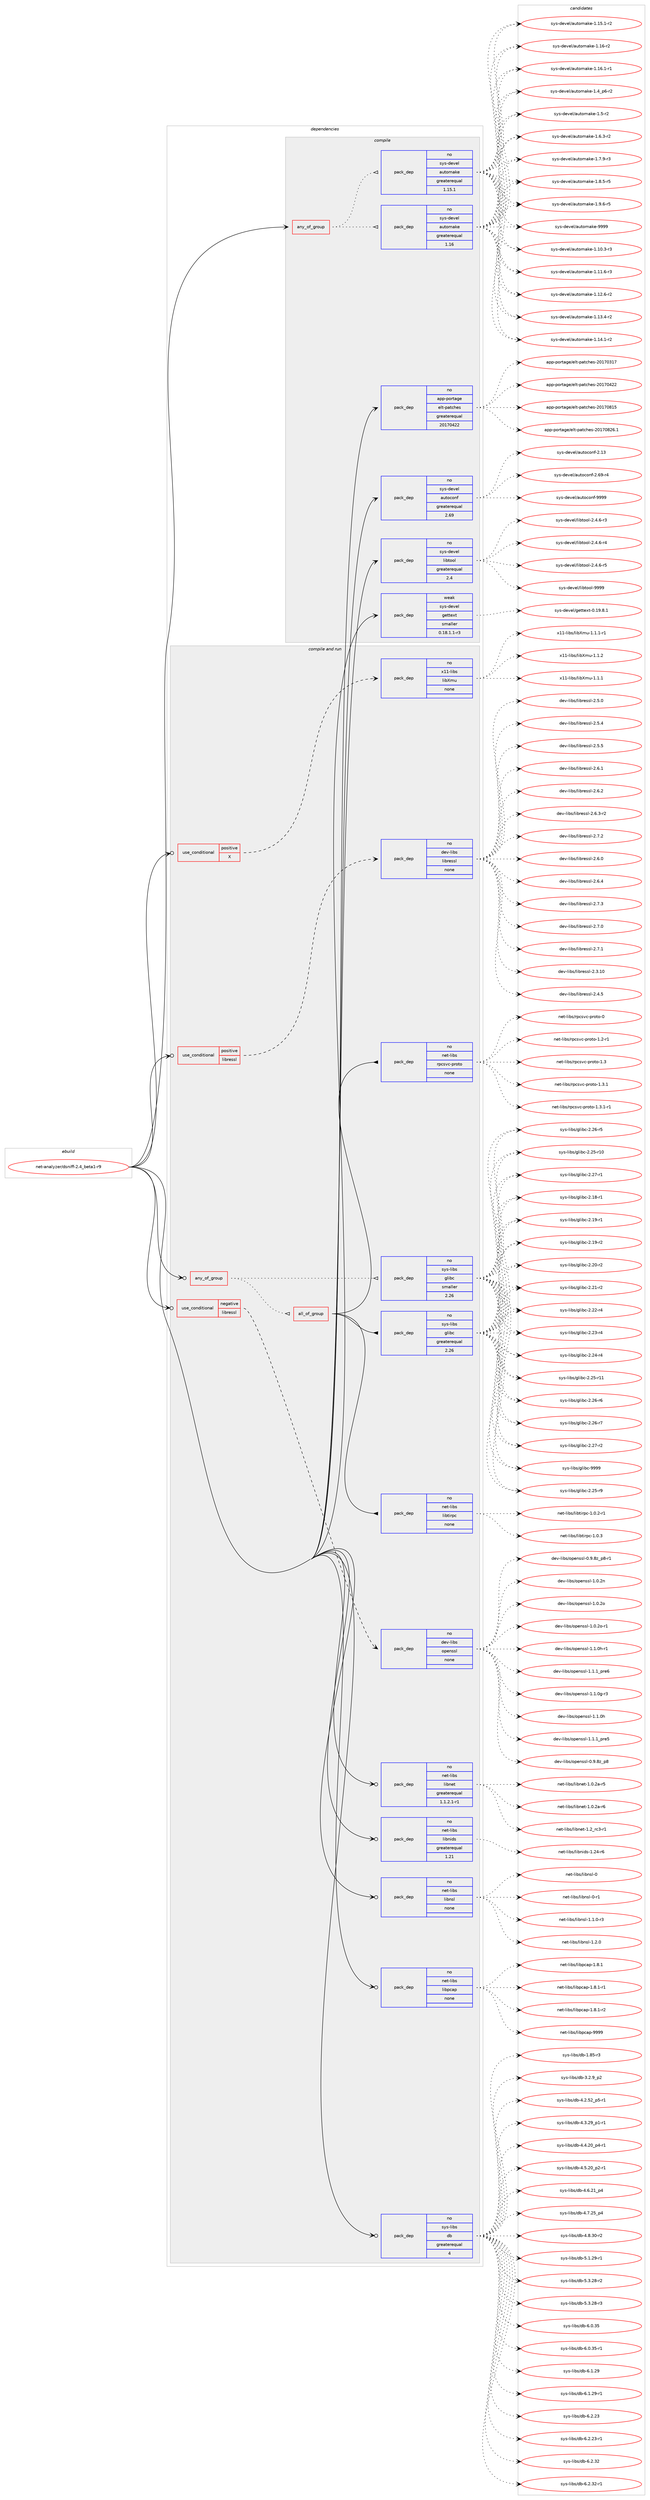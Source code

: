 digraph prolog {

# *************
# Graph options
# *************

newrank=true;
concentrate=true;
compound=true;
graph [rankdir=LR,fontname=Helvetica,fontsize=10,ranksep=1.5];#, ranksep=2.5, nodesep=0.2];
edge  [arrowhead=vee];
node  [fontname=Helvetica,fontsize=10];

# **********
# The ebuild
# **********

subgraph cluster_leftcol {
color=gray;
rank=same;
label=<<i>ebuild</i>>;
id [label="net-analyzer/dsniff-2.4_beta1-r9", color=red, width=4, href="../net-analyzer/dsniff-2.4_beta1-r9.svg"];
}

# ****************
# The dependencies
# ****************

subgraph cluster_midcol {
color=gray;
label=<<i>dependencies</i>>;
subgraph cluster_compile {
fillcolor="#eeeeee";
style=filled;
label=<<i>compile</i>>;
subgraph any5 {
dependency65 [label=<<TABLE BORDER="0" CELLBORDER="1" CELLSPACING="0" CELLPADDING="4"><TR><TD CELLPADDING="10">any_of_group</TD></TR></TABLE>>, shape=none, color=red];subgraph pack54 {
dependency66 [label=<<TABLE BORDER="0" CELLBORDER="1" CELLSPACING="0" CELLPADDING="4" WIDTH="220"><TR><TD ROWSPAN="6" CELLPADDING="30">pack_dep</TD></TR><TR><TD WIDTH="110">no</TD></TR><TR><TD>sys-devel</TD></TR><TR><TD>automake</TD></TR><TR><TD>greaterequal</TD></TR><TR><TD>1.16</TD></TR></TABLE>>, shape=none, color=blue];
}
dependency65:e -> dependency66:w [weight=20,style="dotted",arrowhead="oinv"];
subgraph pack55 {
dependency67 [label=<<TABLE BORDER="0" CELLBORDER="1" CELLSPACING="0" CELLPADDING="4" WIDTH="220"><TR><TD ROWSPAN="6" CELLPADDING="30">pack_dep</TD></TR><TR><TD WIDTH="110">no</TD></TR><TR><TD>sys-devel</TD></TR><TR><TD>automake</TD></TR><TR><TD>greaterequal</TD></TR><TR><TD>1.15.1</TD></TR></TABLE>>, shape=none, color=blue];
}
dependency65:e -> dependency67:w [weight=20,style="dotted",arrowhead="oinv"];
}
id:e -> dependency65:w [weight=20,style="solid",arrowhead="vee"];
subgraph pack56 {
dependency68 [label=<<TABLE BORDER="0" CELLBORDER="1" CELLSPACING="0" CELLPADDING="4" WIDTH="220"><TR><TD ROWSPAN="6" CELLPADDING="30">pack_dep</TD></TR><TR><TD WIDTH="110">no</TD></TR><TR><TD>app-portage</TD></TR><TR><TD>elt-patches</TD></TR><TR><TD>greaterequal</TD></TR><TR><TD>20170422</TD></TR></TABLE>>, shape=none, color=blue];
}
id:e -> dependency68:w [weight=20,style="solid",arrowhead="vee"];
subgraph pack57 {
dependency69 [label=<<TABLE BORDER="0" CELLBORDER="1" CELLSPACING="0" CELLPADDING="4" WIDTH="220"><TR><TD ROWSPAN="6" CELLPADDING="30">pack_dep</TD></TR><TR><TD WIDTH="110">no</TD></TR><TR><TD>sys-devel</TD></TR><TR><TD>autoconf</TD></TR><TR><TD>greaterequal</TD></TR><TR><TD>2.69</TD></TR></TABLE>>, shape=none, color=blue];
}
id:e -> dependency69:w [weight=20,style="solid",arrowhead="vee"];
subgraph pack58 {
dependency70 [label=<<TABLE BORDER="0" CELLBORDER="1" CELLSPACING="0" CELLPADDING="4" WIDTH="220"><TR><TD ROWSPAN="6" CELLPADDING="30">pack_dep</TD></TR><TR><TD WIDTH="110">no</TD></TR><TR><TD>sys-devel</TD></TR><TR><TD>libtool</TD></TR><TR><TD>greaterequal</TD></TR><TR><TD>2.4</TD></TR></TABLE>>, shape=none, color=blue];
}
id:e -> dependency70:w [weight=20,style="solid",arrowhead="vee"];
subgraph pack59 {
dependency71 [label=<<TABLE BORDER="0" CELLBORDER="1" CELLSPACING="0" CELLPADDING="4" WIDTH="220"><TR><TD ROWSPAN="6" CELLPADDING="30">pack_dep</TD></TR><TR><TD WIDTH="110">weak</TD></TR><TR><TD>sys-devel</TD></TR><TR><TD>gettext</TD></TR><TR><TD>smaller</TD></TR><TR><TD>0.18.1.1-r3</TD></TR></TABLE>>, shape=none, color=blue];
}
id:e -> dependency71:w [weight=20,style="solid",arrowhead="vee"];
}
subgraph cluster_compileandrun {
fillcolor="#eeeeee";
style=filled;
label=<<i>compile and run</i>>;
subgraph any6 {
dependency72 [label=<<TABLE BORDER="0" CELLBORDER="1" CELLSPACING="0" CELLPADDING="4"><TR><TD CELLPADDING="10">any_of_group</TD></TR></TABLE>>, shape=none, color=red];subgraph pack60 {
dependency73 [label=<<TABLE BORDER="0" CELLBORDER="1" CELLSPACING="0" CELLPADDING="4" WIDTH="220"><TR><TD ROWSPAN="6" CELLPADDING="30">pack_dep</TD></TR><TR><TD WIDTH="110">no</TD></TR><TR><TD>sys-libs</TD></TR><TR><TD>glibc</TD></TR><TR><TD>smaller</TD></TR><TR><TD>2.26</TD></TR></TABLE>>, shape=none, color=blue];
}
dependency72:e -> dependency73:w [weight=20,style="dotted",arrowhead="oinv"];
subgraph all1 {
dependency74 [label=<<TABLE BORDER="0" CELLBORDER="1" CELLSPACING="0" CELLPADDING="4"><TR><TD CELLPADDING="10">all_of_group</TD></TR></TABLE>>, shape=none, color=red];subgraph pack61 {
dependency75 [label=<<TABLE BORDER="0" CELLBORDER="1" CELLSPACING="0" CELLPADDING="4" WIDTH="220"><TR><TD ROWSPAN="6" CELLPADDING="30">pack_dep</TD></TR><TR><TD WIDTH="110">no</TD></TR><TR><TD>sys-libs</TD></TR><TR><TD>glibc</TD></TR><TR><TD>greaterequal</TD></TR><TR><TD>2.26</TD></TR></TABLE>>, shape=none, color=blue];
}
dependency74:e -> dependency75:w [weight=20,style="solid",arrowhead="inv"];
subgraph pack62 {
dependency76 [label=<<TABLE BORDER="0" CELLBORDER="1" CELLSPACING="0" CELLPADDING="4" WIDTH="220"><TR><TD ROWSPAN="6" CELLPADDING="30">pack_dep</TD></TR><TR><TD WIDTH="110">no</TD></TR><TR><TD>net-libs</TD></TR><TR><TD>rpcsvc-proto</TD></TR><TR><TD>none</TD></TR><TR><TD></TD></TR></TABLE>>, shape=none, color=blue];
}
dependency74:e -> dependency76:w [weight=20,style="solid",arrowhead="inv"];
subgraph pack63 {
dependency77 [label=<<TABLE BORDER="0" CELLBORDER="1" CELLSPACING="0" CELLPADDING="4" WIDTH="220"><TR><TD ROWSPAN="6" CELLPADDING="30">pack_dep</TD></TR><TR><TD WIDTH="110">no</TD></TR><TR><TD>net-libs</TD></TR><TR><TD>libtirpc</TD></TR><TR><TD>none</TD></TR><TR><TD></TD></TR></TABLE>>, shape=none, color=blue];
}
dependency74:e -> dependency77:w [weight=20,style="solid",arrowhead="inv"];
}
dependency72:e -> dependency74:w [weight=20,style="dotted",arrowhead="oinv"];
}
id:e -> dependency72:w [weight=20,style="solid",arrowhead="odotvee"];
subgraph cond8 {
dependency78 [label=<<TABLE BORDER="0" CELLBORDER="1" CELLSPACING="0" CELLPADDING="4"><TR><TD ROWSPAN="3" CELLPADDING="10">use_conditional</TD></TR><TR><TD>negative</TD></TR><TR><TD>libressl</TD></TR></TABLE>>, shape=none, color=red];
subgraph pack64 {
dependency79 [label=<<TABLE BORDER="0" CELLBORDER="1" CELLSPACING="0" CELLPADDING="4" WIDTH="220"><TR><TD ROWSPAN="6" CELLPADDING="30">pack_dep</TD></TR><TR><TD WIDTH="110">no</TD></TR><TR><TD>dev-libs</TD></TR><TR><TD>openssl</TD></TR><TR><TD>none</TD></TR><TR><TD></TD></TR></TABLE>>, shape=none, color=blue];
}
dependency78:e -> dependency79:w [weight=20,style="dashed",arrowhead="vee"];
}
id:e -> dependency78:w [weight=20,style="solid",arrowhead="odotvee"];
subgraph cond9 {
dependency80 [label=<<TABLE BORDER="0" CELLBORDER="1" CELLSPACING="0" CELLPADDING="4"><TR><TD ROWSPAN="3" CELLPADDING="10">use_conditional</TD></TR><TR><TD>positive</TD></TR><TR><TD>X</TD></TR></TABLE>>, shape=none, color=red];
subgraph pack65 {
dependency81 [label=<<TABLE BORDER="0" CELLBORDER="1" CELLSPACING="0" CELLPADDING="4" WIDTH="220"><TR><TD ROWSPAN="6" CELLPADDING="30">pack_dep</TD></TR><TR><TD WIDTH="110">no</TD></TR><TR><TD>x11-libs</TD></TR><TR><TD>libXmu</TD></TR><TR><TD>none</TD></TR><TR><TD></TD></TR></TABLE>>, shape=none, color=blue];
}
dependency80:e -> dependency81:w [weight=20,style="dashed",arrowhead="vee"];
}
id:e -> dependency80:w [weight=20,style="solid",arrowhead="odotvee"];
subgraph cond10 {
dependency82 [label=<<TABLE BORDER="0" CELLBORDER="1" CELLSPACING="0" CELLPADDING="4"><TR><TD ROWSPAN="3" CELLPADDING="10">use_conditional</TD></TR><TR><TD>positive</TD></TR><TR><TD>libressl</TD></TR></TABLE>>, shape=none, color=red];
subgraph pack66 {
dependency83 [label=<<TABLE BORDER="0" CELLBORDER="1" CELLSPACING="0" CELLPADDING="4" WIDTH="220"><TR><TD ROWSPAN="6" CELLPADDING="30">pack_dep</TD></TR><TR><TD WIDTH="110">no</TD></TR><TR><TD>dev-libs</TD></TR><TR><TD>libressl</TD></TR><TR><TD>none</TD></TR><TR><TD></TD></TR></TABLE>>, shape=none, color=blue];
}
dependency82:e -> dependency83:w [weight=20,style="dashed",arrowhead="vee"];
}
id:e -> dependency82:w [weight=20,style="solid",arrowhead="odotvee"];
subgraph pack67 {
dependency84 [label=<<TABLE BORDER="0" CELLBORDER="1" CELLSPACING="0" CELLPADDING="4" WIDTH="220"><TR><TD ROWSPAN="6" CELLPADDING="30">pack_dep</TD></TR><TR><TD WIDTH="110">no</TD></TR><TR><TD>net-libs</TD></TR><TR><TD>libnet</TD></TR><TR><TD>greaterequal</TD></TR><TR><TD>1.1.2.1-r1</TD></TR></TABLE>>, shape=none, color=blue];
}
id:e -> dependency84:w [weight=20,style="solid",arrowhead="odotvee"];
subgraph pack68 {
dependency85 [label=<<TABLE BORDER="0" CELLBORDER="1" CELLSPACING="0" CELLPADDING="4" WIDTH="220"><TR><TD ROWSPAN="6" CELLPADDING="30">pack_dep</TD></TR><TR><TD WIDTH="110">no</TD></TR><TR><TD>net-libs</TD></TR><TR><TD>libnids</TD></TR><TR><TD>greaterequal</TD></TR><TR><TD>1.21</TD></TR></TABLE>>, shape=none, color=blue];
}
id:e -> dependency85:w [weight=20,style="solid",arrowhead="odotvee"];
subgraph pack69 {
dependency86 [label=<<TABLE BORDER="0" CELLBORDER="1" CELLSPACING="0" CELLPADDING="4" WIDTH="220"><TR><TD ROWSPAN="6" CELLPADDING="30">pack_dep</TD></TR><TR><TD WIDTH="110">no</TD></TR><TR><TD>net-libs</TD></TR><TR><TD>libnsl</TD></TR><TR><TD>none</TD></TR><TR><TD></TD></TR></TABLE>>, shape=none, color=blue];
}
id:e -> dependency86:w [weight=20,style="solid",arrowhead="odotvee"];
subgraph pack70 {
dependency87 [label=<<TABLE BORDER="0" CELLBORDER="1" CELLSPACING="0" CELLPADDING="4" WIDTH="220"><TR><TD ROWSPAN="6" CELLPADDING="30">pack_dep</TD></TR><TR><TD WIDTH="110">no</TD></TR><TR><TD>net-libs</TD></TR><TR><TD>libpcap</TD></TR><TR><TD>none</TD></TR><TR><TD></TD></TR></TABLE>>, shape=none, color=blue];
}
id:e -> dependency87:w [weight=20,style="solid",arrowhead="odotvee"];
subgraph pack71 {
dependency88 [label=<<TABLE BORDER="0" CELLBORDER="1" CELLSPACING="0" CELLPADDING="4" WIDTH="220"><TR><TD ROWSPAN="6" CELLPADDING="30">pack_dep</TD></TR><TR><TD WIDTH="110">no</TD></TR><TR><TD>sys-libs</TD></TR><TR><TD>db</TD></TR><TR><TD>greaterequal</TD></TR><TR><TD>4</TD></TR></TABLE>>, shape=none, color=blue];
}
id:e -> dependency88:w [weight=20,style="solid",arrowhead="odotvee"];
}
subgraph cluster_run {
fillcolor="#eeeeee";
style=filled;
label=<<i>run</i>>;
}
}

# **************
# The candidates
# **************

subgraph cluster_choices {
rank=same;
color=gray;
label=<<i>candidates</i>>;

subgraph choice54 {
color=black;
nodesep=1;
choice11512111545100101118101108479711711611110997107101454946494846514511451 [label="sys-devel/automake-1.10.3-r3", color=red, width=4,href="../sys-devel/automake-1.10.3-r3.svg"];
choice11512111545100101118101108479711711611110997107101454946494946544511451 [label="sys-devel/automake-1.11.6-r3", color=red, width=4,href="../sys-devel/automake-1.11.6-r3.svg"];
choice11512111545100101118101108479711711611110997107101454946495046544511450 [label="sys-devel/automake-1.12.6-r2", color=red, width=4,href="../sys-devel/automake-1.12.6-r2.svg"];
choice11512111545100101118101108479711711611110997107101454946495146524511450 [label="sys-devel/automake-1.13.4-r2", color=red, width=4,href="../sys-devel/automake-1.13.4-r2.svg"];
choice11512111545100101118101108479711711611110997107101454946495246494511450 [label="sys-devel/automake-1.14.1-r2", color=red, width=4,href="../sys-devel/automake-1.14.1-r2.svg"];
choice11512111545100101118101108479711711611110997107101454946495346494511450 [label="sys-devel/automake-1.15.1-r2", color=red, width=4,href="../sys-devel/automake-1.15.1-r2.svg"];
choice1151211154510010111810110847971171161111099710710145494649544511450 [label="sys-devel/automake-1.16-r2", color=red, width=4,href="../sys-devel/automake-1.16-r2.svg"];
choice11512111545100101118101108479711711611110997107101454946495446494511449 [label="sys-devel/automake-1.16.1-r1", color=red, width=4,href="../sys-devel/automake-1.16.1-r1.svg"];
choice115121115451001011181011084797117116111109971071014549465295112544511450 [label="sys-devel/automake-1.4_p6-r2", color=red, width=4,href="../sys-devel/automake-1.4_p6-r2.svg"];
choice11512111545100101118101108479711711611110997107101454946534511450 [label="sys-devel/automake-1.5-r2", color=red, width=4,href="../sys-devel/automake-1.5-r2.svg"];
choice115121115451001011181011084797117116111109971071014549465446514511450 [label="sys-devel/automake-1.6.3-r2", color=red, width=4,href="../sys-devel/automake-1.6.3-r2.svg"];
choice115121115451001011181011084797117116111109971071014549465546574511451 [label="sys-devel/automake-1.7.9-r3", color=red, width=4,href="../sys-devel/automake-1.7.9-r3.svg"];
choice115121115451001011181011084797117116111109971071014549465646534511453 [label="sys-devel/automake-1.8.5-r5", color=red, width=4,href="../sys-devel/automake-1.8.5-r5.svg"];
choice115121115451001011181011084797117116111109971071014549465746544511453 [label="sys-devel/automake-1.9.6-r5", color=red, width=4,href="../sys-devel/automake-1.9.6-r5.svg"];
choice115121115451001011181011084797117116111109971071014557575757 [label="sys-devel/automake-9999", color=red, width=4,href="../sys-devel/automake-9999.svg"];
dependency66:e -> choice11512111545100101118101108479711711611110997107101454946494846514511451:w [style=dotted,weight="100"];
dependency66:e -> choice11512111545100101118101108479711711611110997107101454946494946544511451:w [style=dotted,weight="100"];
dependency66:e -> choice11512111545100101118101108479711711611110997107101454946495046544511450:w [style=dotted,weight="100"];
dependency66:e -> choice11512111545100101118101108479711711611110997107101454946495146524511450:w [style=dotted,weight="100"];
dependency66:e -> choice11512111545100101118101108479711711611110997107101454946495246494511450:w [style=dotted,weight="100"];
dependency66:e -> choice11512111545100101118101108479711711611110997107101454946495346494511450:w [style=dotted,weight="100"];
dependency66:e -> choice1151211154510010111810110847971171161111099710710145494649544511450:w [style=dotted,weight="100"];
dependency66:e -> choice11512111545100101118101108479711711611110997107101454946495446494511449:w [style=dotted,weight="100"];
dependency66:e -> choice115121115451001011181011084797117116111109971071014549465295112544511450:w [style=dotted,weight="100"];
dependency66:e -> choice11512111545100101118101108479711711611110997107101454946534511450:w [style=dotted,weight="100"];
dependency66:e -> choice115121115451001011181011084797117116111109971071014549465446514511450:w [style=dotted,weight="100"];
dependency66:e -> choice115121115451001011181011084797117116111109971071014549465546574511451:w [style=dotted,weight="100"];
dependency66:e -> choice115121115451001011181011084797117116111109971071014549465646534511453:w [style=dotted,weight="100"];
dependency66:e -> choice115121115451001011181011084797117116111109971071014549465746544511453:w [style=dotted,weight="100"];
dependency66:e -> choice115121115451001011181011084797117116111109971071014557575757:w [style=dotted,weight="100"];
}
subgraph choice55 {
color=black;
nodesep=1;
choice11512111545100101118101108479711711611110997107101454946494846514511451 [label="sys-devel/automake-1.10.3-r3", color=red, width=4,href="../sys-devel/automake-1.10.3-r3.svg"];
choice11512111545100101118101108479711711611110997107101454946494946544511451 [label="sys-devel/automake-1.11.6-r3", color=red, width=4,href="../sys-devel/automake-1.11.6-r3.svg"];
choice11512111545100101118101108479711711611110997107101454946495046544511450 [label="sys-devel/automake-1.12.6-r2", color=red, width=4,href="../sys-devel/automake-1.12.6-r2.svg"];
choice11512111545100101118101108479711711611110997107101454946495146524511450 [label="sys-devel/automake-1.13.4-r2", color=red, width=4,href="../sys-devel/automake-1.13.4-r2.svg"];
choice11512111545100101118101108479711711611110997107101454946495246494511450 [label="sys-devel/automake-1.14.1-r2", color=red, width=4,href="../sys-devel/automake-1.14.1-r2.svg"];
choice11512111545100101118101108479711711611110997107101454946495346494511450 [label="sys-devel/automake-1.15.1-r2", color=red, width=4,href="../sys-devel/automake-1.15.1-r2.svg"];
choice1151211154510010111810110847971171161111099710710145494649544511450 [label="sys-devel/automake-1.16-r2", color=red, width=4,href="../sys-devel/automake-1.16-r2.svg"];
choice11512111545100101118101108479711711611110997107101454946495446494511449 [label="sys-devel/automake-1.16.1-r1", color=red, width=4,href="../sys-devel/automake-1.16.1-r1.svg"];
choice115121115451001011181011084797117116111109971071014549465295112544511450 [label="sys-devel/automake-1.4_p6-r2", color=red, width=4,href="../sys-devel/automake-1.4_p6-r2.svg"];
choice11512111545100101118101108479711711611110997107101454946534511450 [label="sys-devel/automake-1.5-r2", color=red, width=4,href="../sys-devel/automake-1.5-r2.svg"];
choice115121115451001011181011084797117116111109971071014549465446514511450 [label="sys-devel/automake-1.6.3-r2", color=red, width=4,href="../sys-devel/automake-1.6.3-r2.svg"];
choice115121115451001011181011084797117116111109971071014549465546574511451 [label="sys-devel/automake-1.7.9-r3", color=red, width=4,href="../sys-devel/automake-1.7.9-r3.svg"];
choice115121115451001011181011084797117116111109971071014549465646534511453 [label="sys-devel/automake-1.8.5-r5", color=red, width=4,href="../sys-devel/automake-1.8.5-r5.svg"];
choice115121115451001011181011084797117116111109971071014549465746544511453 [label="sys-devel/automake-1.9.6-r5", color=red, width=4,href="../sys-devel/automake-1.9.6-r5.svg"];
choice115121115451001011181011084797117116111109971071014557575757 [label="sys-devel/automake-9999", color=red, width=4,href="../sys-devel/automake-9999.svg"];
dependency67:e -> choice11512111545100101118101108479711711611110997107101454946494846514511451:w [style=dotted,weight="100"];
dependency67:e -> choice11512111545100101118101108479711711611110997107101454946494946544511451:w [style=dotted,weight="100"];
dependency67:e -> choice11512111545100101118101108479711711611110997107101454946495046544511450:w [style=dotted,weight="100"];
dependency67:e -> choice11512111545100101118101108479711711611110997107101454946495146524511450:w [style=dotted,weight="100"];
dependency67:e -> choice11512111545100101118101108479711711611110997107101454946495246494511450:w [style=dotted,weight="100"];
dependency67:e -> choice11512111545100101118101108479711711611110997107101454946495346494511450:w [style=dotted,weight="100"];
dependency67:e -> choice1151211154510010111810110847971171161111099710710145494649544511450:w [style=dotted,weight="100"];
dependency67:e -> choice11512111545100101118101108479711711611110997107101454946495446494511449:w [style=dotted,weight="100"];
dependency67:e -> choice115121115451001011181011084797117116111109971071014549465295112544511450:w [style=dotted,weight="100"];
dependency67:e -> choice11512111545100101118101108479711711611110997107101454946534511450:w [style=dotted,weight="100"];
dependency67:e -> choice115121115451001011181011084797117116111109971071014549465446514511450:w [style=dotted,weight="100"];
dependency67:e -> choice115121115451001011181011084797117116111109971071014549465546574511451:w [style=dotted,weight="100"];
dependency67:e -> choice115121115451001011181011084797117116111109971071014549465646534511453:w [style=dotted,weight="100"];
dependency67:e -> choice115121115451001011181011084797117116111109971071014549465746544511453:w [style=dotted,weight="100"];
dependency67:e -> choice115121115451001011181011084797117116111109971071014557575757:w [style=dotted,weight="100"];
}
subgraph choice56 {
color=black;
nodesep=1;
choice97112112451121111141169710310147101108116451129711699104101115455048495548514955 [label="app-portage/elt-patches-20170317", color=red, width=4,href="../app-portage/elt-patches-20170317.svg"];
choice97112112451121111141169710310147101108116451129711699104101115455048495548525050 [label="app-portage/elt-patches-20170422", color=red, width=4,href="../app-portage/elt-patches-20170422.svg"];
choice97112112451121111141169710310147101108116451129711699104101115455048495548564953 [label="app-portage/elt-patches-20170815", color=red, width=4,href="../app-portage/elt-patches-20170815.svg"];
choice971121124511211111411697103101471011081164511297116991041011154550484955485650544649 [label="app-portage/elt-patches-20170826.1", color=red, width=4,href="../app-portage/elt-patches-20170826.1.svg"];
dependency68:e -> choice97112112451121111141169710310147101108116451129711699104101115455048495548514955:w [style=dotted,weight="100"];
dependency68:e -> choice97112112451121111141169710310147101108116451129711699104101115455048495548525050:w [style=dotted,weight="100"];
dependency68:e -> choice97112112451121111141169710310147101108116451129711699104101115455048495548564953:w [style=dotted,weight="100"];
dependency68:e -> choice971121124511211111411697103101471011081164511297116991041011154550484955485650544649:w [style=dotted,weight="100"];
}
subgraph choice57 {
color=black;
nodesep=1;
choice115121115451001011181011084797117116111991111101024550464951 [label="sys-devel/autoconf-2.13", color=red, width=4,href="../sys-devel/autoconf-2.13.svg"];
choice1151211154510010111810110847971171161119911111010245504654574511452 [label="sys-devel/autoconf-2.69-r4", color=red, width=4,href="../sys-devel/autoconf-2.69-r4.svg"];
choice115121115451001011181011084797117116111991111101024557575757 [label="sys-devel/autoconf-9999", color=red, width=4,href="../sys-devel/autoconf-9999.svg"];
dependency69:e -> choice115121115451001011181011084797117116111991111101024550464951:w [style=dotted,weight="100"];
dependency69:e -> choice1151211154510010111810110847971171161119911111010245504654574511452:w [style=dotted,weight="100"];
dependency69:e -> choice115121115451001011181011084797117116111991111101024557575757:w [style=dotted,weight="100"];
}
subgraph choice58 {
color=black;
nodesep=1;
choice1151211154510010111810110847108105981161111111084550465246544511451 [label="sys-devel/libtool-2.4.6-r3", color=red, width=4,href="../sys-devel/libtool-2.4.6-r3.svg"];
choice1151211154510010111810110847108105981161111111084550465246544511452 [label="sys-devel/libtool-2.4.6-r4", color=red, width=4,href="../sys-devel/libtool-2.4.6-r4.svg"];
choice1151211154510010111810110847108105981161111111084550465246544511453 [label="sys-devel/libtool-2.4.6-r5", color=red, width=4,href="../sys-devel/libtool-2.4.6-r5.svg"];
choice1151211154510010111810110847108105981161111111084557575757 [label="sys-devel/libtool-9999", color=red, width=4,href="../sys-devel/libtool-9999.svg"];
dependency70:e -> choice1151211154510010111810110847108105981161111111084550465246544511451:w [style=dotted,weight="100"];
dependency70:e -> choice1151211154510010111810110847108105981161111111084550465246544511452:w [style=dotted,weight="100"];
dependency70:e -> choice1151211154510010111810110847108105981161111111084550465246544511453:w [style=dotted,weight="100"];
dependency70:e -> choice1151211154510010111810110847108105981161111111084557575757:w [style=dotted,weight="100"];
}
subgraph choice59 {
color=black;
nodesep=1;
choice1151211154510010111810110847103101116116101120116454846495746564649 [label="sys-devel/gettext-0.19.8.1", color=red, width=4,href="../sys-devel/gettext-0.19.8.1.svg"];
dependency71:e -> choice1151211154510010111810110847103101116116101120116454846495746564649:w [style=dotted,weight="100"];
}
subgraph choice60 {
color=black;
nodesep=1;
choice115121115451081059811547103108105989945504650534511457 [label="sys-libs/glibc-2.25-r9", color=red, width=4,href="../sys-libs/glibc-2.25-r9.svg"];
choice115121115451081059811547103108105989945504650544511453 [label="sys-libs/glibc-2.26-r5", color=red, width=4,href="../sys-libs/glibc-2.26-r5.svg"];
choice11512111545108105981154710310810598994550465053451144948 [label="sys-libs/glibc-2.25-r10", color=red, width=4,href="../sys-libs/glibc-2.25-r10.svg"];
choice115121115451081059811547103108105989945504650554511449 [label="sys-libs/glibc-2.27-r1", color=red, width=4,href="../sys-libs/glibc-2.27-r1.svg"];
choice115121115451081059811547103108105989945504649564511449 [label="sys-libs/glibc-2.18-r1", color=red, width=4,href="../sys-libs/glibc-2.18-r1.svg"];
choice115121115451081059811547103108105989945504649574511449 [label="sys-libs/glibc-2.19-r1", color=red, width=4,href="../sys-libs/glibc-2.19-r1.svg"];
choice115121115451081059811547103108105989945504649574511450 [label="sys-libs/glibc-2.19-r2", color=red, width=4,href="../sys-libs/glibc-2.19-r2.svg"];
choice115121115451081059811547103108105989945504650484511450 [label="sys-libs/glibc-2.20-r2", color=red, width=4,href="../sys-libs/glibc-2.20-r2.svg"];
choice115121115451081059811547103108105989945504650494511450 [label="sys-libs/glibc-2.21-r2", color=red, width=4,href="../sys-libs/glibc-2.21-r2.svg"];
choice115121115451081059811547103108105989945504650504511452 [label="sys-libs/glibc-2.22-r4", color=red, width=4,href="../sys-libs/glibc-2.22-r4.svg"];
choice115121115451081059811547103108105989945504650514511452 [label="sys-libs/glibc-2.23-r4", color=red, width=4,href="../sys-libs/glibc-2.23-r4.svg"];
choice115121115451081059811547103108105989945504650524511452 [label="sys-libs/glibc-2.24-r4", color=red, width=4,href="../sys-libs/glibc-2.24-r4.svg"];
choice11512111545108105981154710310810598994550465053451144949 [label="sys-libs/glibc-2.25-r11", color=red, width=4,href="../sys-libs/glibc-2.25-r11.svg"];
choice115121115451081059811547103108105989945504650544511454 [label="sys-libs/glibc-2.26-r6", color=red, width=4,href="../sys-libs/glibc-2.26-r6.svg"];
choice115121115451081059811547103108105989945504650544511455 [label="sys-libs/glibc-2.26-r7", color=red, width=4,href="../sys-libs/glibc-2.26-r7.svg"];
choice115121115451081059811547103108105989945504650554511450 [label="sys-libs/glibc-2.27-r2", color=red, width=4,href="../sys-libs/glibc-2.27-r2.svg"];
choice11512111545108105981154710310810598994557575757 [label="sys-libs/glibc-9999", color=red, width=4,href="../sys-libs/glibc-9999.svg"];
dependency73:e -> choice115121115451081059811547103108105989945504650534511457:w [style=dotted,weight="100"];
dependency73:e -> choice115121115451081059811547103108105989945504650544511453:w [style=dotted,weight="100"];
dependency73:e -> choice11512111545108105981154710310810598994550465053451144948:w [style=dotted,weight="100"];
dependency73:e -> choice115121115451081059811547103108105989945504650554511449:w [style=dotted,weight="100"];
dependency73:e -> choice115121115451081059811547103108105989945504649564511449:w [style=dotted,weight="100"];
dependency73:e -> choice115121115451081059811547103108105989945504649574511449:w [style=dotted,weight="100"];
dependency73:e -> choice115121115451081059811547103108105989945504649574511450:w [style=dotted,weight="100"];
dependency73:e -> choice115121115451081059811547103108105989945504650484511450:w [style=dotted,weight="100"];
dependency73:e -> choice115121115451081059811547103108105989945504650494511450:w [style=dotted,weight="100"];
dependency73:e -> choice115121115451081059811547103108105989945504650504511452:w [style=dotted,weight="100"];
dependency73:e -> choice115121115451081059811547103108105989945504650514511452:w [style=dotted,weight="100"];
dependency73:e -> choice115121115451081059811547103108105989945504650524511452:w [style=dotted,weight="100"];
dependency73:e -> choice11512111545108105981154710310810598994550465053451144949:w [style=dotted,weight="100"];
dependency73:e -> choice115121115451081059811547103108105989945504650544511454:w [style=dotted,weight="100"];
dependency73:e -> choice115121115451081059811547103108105989945504650544511455:w [style=dotted,weight="100"];
dependency73:e -> choice115121115451081059811547103108105989945504650554511450:w [style=dotted,weight="100"];
dependency73:e -> choice11512111545108105981154710310810598994557575757:w [style=dotted,weight="100"];
}
subgraph choice61 {
color=black;
nodesep=1;
choice115121115451081059811547103108105989945504650534511457 [label="sys-libs/glibc-2.25-r9", color=red, width=4,href="../sys-libs/glibc-2.25-r9.svg"];
choice115121115451081059811547103108105989945504650544511453 [label="sys-libs/glibc-2.26-r5", color=red, width=4,href="../sys-libs/glibc-2.26-r5.svg"];
choice11512111545108105981154710310810598994550465053451144948 [label="sys-libs/glibc-2.25-r10", color=red, width=4,href="../sys-libs/glibc-2.25-r10.svg"];
choice115121115451081059811547103108105989945504650554511449 [label="sys-libs/glibc-2.27-r1", color=red, width=4,href="../sys-libs/glibc-2.27-r1.svg"];
choice115121115451081059811547103108105989945504649564511449 [label="sys-libs/glibc-2.18-r1", color=red, width=4,href="../sys-libs/glibc-2.18-r1.svg"];
choice115121115451081059811547103108105989945504649574511449 [label="sys-libs/glibc-2.19-r1", color=red, width=4,href="../sys-libs/glibc-2.19-r1.svg"];
choice115121115451081059811547103108105989945504649574511450 [label="sys-libs/glibc-2.19-r2", color=red, width=4,href="../sys-libs/glibc-2.19-r2.svg"];
choice115121115451081059811547103108105989945504650484511450 [label="sys-libs/glibc-2.20-r2", color=red, width=4,href="../sys-libs/glibc-2.20-r2.svg"];
choice115121115451081059811547103108105989945504650494511450 [label="sys-libs/glibc-2.21-r2", color=red, width=4,href="../sys-libs/glibc-2.21-r2.svg"];
choice115121115451081059811547103108105989945504650504511452 [label="sys-libs/glibc-2.22-r4", color=red, width=4,href="../sys-libs/glibc-2.22-r4.svg"];
choice115121115451081059811547103108105989945504650514511452 [label="sys-libs/glibc-2.23-r4", color=red, width=4,href="../sys-libs/glibc-2.23-r4.svg"];
choice115121115451081059811547103108105989945504650524511452 [label="sys-libs/glibc-2.24-r4", color=red, width=4,href="../sys-libs/glibc-2.24-r4.svg"];
choice11512111545108105981154710310810598994550465053451144949 [label="sys-libs/glibc-2.25-r11", color=red, width=4,href="../sys-libs/glibc-2.25-r11.svg"];
choice115121115451081059811547103108105989945504650544511454 [label="sys-libs/glibc-2.26-r6", color=red, width=4,href="../sys-libs/glibc-2.26-r6.svg"];
choice115121115451081059811547103108105989945504650544511455 [label="sys-libs/glibc-2.26-r7", color=red, width=4,href="../sys-libs/glibc-2.26-r7.svg"];
choice115121115451081059811547103108105989945504650554511450 [label="sys-libs/glibc-2.27-r2", color=red, width=4,href="../sys-libs/glibc-2.27-r2.svg"];
choice11512111545108105981154710310810598994557575757 [label="sys-libs/glibc-9999", color=red, width=4,href="../sys-libs/glibc-9999.svg"];
dependency75:e -> choice115121115451081059811547103108105989945504650534511457:w [style=dotted,weight="100"];
dependency75:e -> choice115121115451081059811547103108105989945504650544511453:w [style=dotted,weight="100"];
dependency75:e -> choice11512111545108105981154710310810598994550465053451144948:w [style=dotted,weight="100"];
dependency75:e -> choice115121115451081059811547103108105989945504650554511449:w [style=dotted,weight="100"];
dependency75:e -> choice115121115451081059811547103108105989945504649564511449:w [style=dotted,weight="100"];
dependency75:e -> choice115121115451081059811547103108105989945504649574511449:w [style=dotted,weight="100"];
dependency75:e -> choice115121115451081059811547103108105989945504649574511450:w [style=dotted,weight="100"];
dependency75:e -> choice115121115451081059811547103108105989945504650484511450:w [style=dotted,weight="100"];
dependency75:e -> choice115121115451081059811547103108105989945504650494511450:w [style=dotted,weight="100"];
dependency75:e -> choice115121115451081059811547103108105989945504650504511452:w [style=dotted,weight="100"];
dependency75:e -> choice115121115451081059811547103108105989945504650514511452:w [style=dotted,weight="100"];
dependency75:e -> choice115121115451081059811547103108105989945504650524511452:w [style=dotted,weight="100"];
dependency75:e -> choice11512111545108105981154710310810598994550465053451144949:w [style=dotted,weight="100"];
dependency75:e -> choice115121115451081059811547103108105989945504650544511454:w [style=dotted,weight="100"];
dependency75:e -> choice115121115451081059811547103108105989945504650544511455:w [style=dotted,weight="100"];
dependency75:e -> choice115121115451081059811547103108105989945504650554511450:w [style=dotted,weight="100"];
dependency75:e -> choice11512111545108105981154710310810598994557575757:w [style=dotted,weight="100"];
}
subgraph choice62 {
color=black;
nodesep=1;
choice1101011164510810598115471141129911511899451121141111161114548 [label="net-libs/rpcsvc-proto-0", color=red, width=4,href="../net-libs/rpcsvc-proto-0.svg"];
choice110101116451081059811547114112991151189945112114111116111454946504511449 [label="net-libs/rpcsvc-proto-1.2-r1", color=red, width=4,href="../net-libs/rpcsvc-proto-1.2-r1.svg"];
choice11010111645108105981154711411299115118994511211411111611145494651 [label="net-libs/rpcsvc-proto-1.3", color=red, width=4,href="../net-libs/rpcsvc-proto-1.3.svg"];
choice110101116451081059811547114112991151189945112114111116111454946514649 [label="net-libs/rpcsvc-proto-1.3.1", color=red, width=4,href="../net-libs/rpcsvc-proto-1.3.1.svg"];
choice1101011164510810598115471141129911511899451121141111161114549465146494511449 [label="net-libs/rpcsvc-proto-1.3.1-r1", color=red, width=4,href="../net-libs/rpcsvc-proto-1.3.1-r1.svg"];
dependency76:e -> choice1101011164510810598115471141129911511899451121141111161114548:w [style=dotted,weight="100"];
dependency76:e -> choice110101116451081059811547114112991151189945112114111116111454946504511449:w [style=dotted,weight="100"];
dependency76:e -> choice11010111645108105981154711411299115118994511211411111611145494651:w [style=dotted,weight="100"];
dependency76:e -> choice110101116451081059811547114112991151189945112114111116111454946514649:w [style=dotted,weight="100"];
dependency76:e -> choice1101011164510810598115471141129911511899451121141111161114549465146494511449:w [style=dotted,weight="100"];
}
subgraph choice63 {
color=black;
nodesep=1;
choice11010111645108105981154710810598116105114112994549464846504511449 [label="net-libs/libtirpc-1.0.2-r1", color=red, width=4,href="../net-libs/libtirpc-1.0.2-r1.svg"];
choice1101011164510810598115471081059811610511411299454946484651 [label="net-libs/libtirpc-1.0.3", color=red, width=4,href="../net-libs/libtirpc-1.0.3.svg"];
dependency77:e -> choice11010111645108105981154710810598116105114112994549464846504511449:w [style=dotted,weight="100"];
dependency77:e -> choice1101011164510810598115471081059811610511411299454946484651:w [style=dotted,weight="100"];
}
subgraph choice64 {
color=black;
nodesep=1;
choice1001011184510810598115471111121011101151151084549464946481034511451 [label="dev-libs/openssl-1.1.0g-r3", color=red, width=4,href="../dev-libs/openssl-1.1.0g-r3.svg"];
choice100101118451081059811547111112101110115115108454946494648104 [label="dev-libs/openssl-1.1.0h", color=red, width=4,href="../dev-libs/openssl-1.1.0h.svg"];
choice1001011184510810598115471111121011101151151084549464946499511211410153 [label="dev-libs/openssl-1.1.1_pre5", color=red, width=4,href="../dev-libs/openssl-1.1.1_pre5.svg"];
choice1001011184510810598115471111121011101151151084548465746561229511256 [label="dev-libs/openssl-0.9.8z_p8", color=red, width=4,href="../dev-libs/openssl-0.9.8z_p8.svg"];
choice10010111845108105981154711111210111011511510845484657465612295112564511449 [label="dev-libs/openssl-0.9.8z_p8-r1", color=red, width=4,href="../dev-libs/openssl-0.9.8z_p8-r1.svg"];
choice100101118451081059811547111112101110115115108454946484650110 [label="dev-libs/openssl-1.0.2n", color=red, width=4,href="../dev-libs/openssl-1.0.2n.svg"];
choice100101118451081059811547111112101110115115108454946484650111 [label="dev-libs/openssl-1.0.2o", color=red, width=4,href="../dev-libs/openssl-1.0.2o.svg"];
choice1001011184510810598115471111121011101151151084549464846501114511449 [label="dev-libs/openssl-1.0.2o-r1", color=red, width=4,href="../dev-libs/openssl-1.0.2o-r1.svg"];
choice1001011184510810598115471111121011101151151084549464946481044511449 [label="dev-libs/openssl-1.1.0h-r1", color=red, width=4,href="../dev-libs/openssl-1.1.0h-r1.svg"];
choice1001011184510810598115471111121011101151151084549464946499511211410154 [label="dev-libs/openssl-1.1.1_pre6", color=red, width=4,href="../dev-libs/openssl-1.1.1_pre6.svg"];
dependency79:e -> choice1001011184510810598115471111121011101151151084549464946481034511451:w [style=dotted,weight="100"];
dependency79:e -> choice100101118451081059811547111112101110115115108454946494648104:w [style=dotted,weight="100"];
dependency79:e -> choice1001011184510810598115471111121011101151151084549464946499511211410153:w [style=dotted,weight="100"];
dependency79:e -> choice1001011184510810598115471111121011101151151084548465746561229511256:w [style=dotted,weight="100"];
dependency79:e -> choice10010111845108105981154711111210111011511510845484657465612295112564511449:w [style=dotted,weight="100"];
dependency79:e -> choice100101118451081059811547111112101110115115108454946484650110:w [style=dotted,weight="100"];
dependency79:e -> choice100101118451081059811547111112101110115115108454946484650111:w [style=dotted,weight="100"];
dependency79:e -> choice1001011184510810598115471111121011101151151084549464846501114511449:w [style=dotted,weight="100"];
dependency79:e -> choice1001011184510810598115471111121011101151151084549464946481044511449:w [style=dotted,weight="100"];
dependency79:e -> choice1001011184510810598115471111121011101151151084549464946499511211410154:w [style=dotted,weight="100"];
}
subgraph choice65 {
color=black;
nodesep=1;
choice12049494510810598115471081059888109117454946494649 [label="x11-libs/libXmu-1.1.1", color=red, width=4,href="../x11-libs/libXmu-1.1.1.svg"];
choice120494945108105981154710810598881091174549464946494511449 [label="x11-libs/libXmu-1.1.1-r1", color=red, width=4,href="../x11-libs/libXmu-1.1.1-r1.svg"];
choice12049494510810598115471081059888109117454946494650 [label="x11-libs/libXmu-1.1.2", color=red, width=4,href="../x11-libs/libXmu-1.1.2.svg"];
dependency81:e -> choice12049494510810598115471081059888109117454946494649:w [style=dotted,weight="100"];
dependency81:e -> choice120494945108105981154710810598881091174549464946494511449:w [style=dotted,weight="100"];
dependency81:e -> choice12049494510810598115471081059888109117454946494650:w [style=dotted,weight="100"];
}
subgraph choice66 {
color=black;
nodesep=1;
choice10010111845108105981154710810598114101115115108455046554648 [label="dev-libs/libressl-2.7.0", color=red, width=4,href="../dev-libs/libressl-2.7.0.svg"];
choice10010111845108105981154710810598114101115115108455046554649 [label="dev-libs/libressl-2.7.1", color=red, width=4,href="../dev-libs/libressl-2.7.1.svg"];
choice1001011184510810598115471081059811410111511510845504651464948 [label="dev-libs/libressl-2.3.10", color=red, width=4,href="../dev-libs/libressl-2.3.10.svg"];
choice10010111845108105981154710810598114101115115108455046524653 [label="dev-libs/libressl-2.4.5", color=red, width=4,href="../dev-libs/libressl-2.4.5.svg"];
choice10010111845108105981154710810598114101115115108455046534648 [label="dev-libs/libressl-2.5.0", color=red, width=4,href="../dev-libs/libressl-2.5.0.svg"];
choice10010111845108105981154710810598114101115115108455046534652 [label="dev-libs/libressl-2.5.4", color=red, width=4,href="../dev-libs/libressl-2.5.4.svg"];
choice10010111845108105981154710810598114101115115108455046534653 [label="dev-libs/libressl-2.5.5", color=red, width=4,href="../dev-libs/libressl-2.5.5.svg"];
choice10010111845108105981154710810598114101115115108455046544649 [label="dev-libs/libressl-2.6.1", color=red, width=4,href="../dev-libs/libressl-2.6.1.svg"];
choice10010111845108105981154710810598114101115115108455046544650 [label="dev-libs/libressl-2.6.2", color=red, width=4,href="../dev-libs/libressl-2.6.2.svg"];
choice100101118451081059811547108105981141011151151084550465446514511450 [label="dev-libs/libressl-2.6.3-r2", color=red, width=4,href="../dev-libs/libressl-2.6.3-r2.svg"];
choice10010111845108105981154710810598114101115115108455046554650 [label="dev-libs/libressl-2.7.2", color=red, width=4,href="../dev-libs/libressl-2.7.2.svg"];
choice10010111845108105981154710810598114101115115108455046544648 [label="dev-libs/libressl-2.6.0", color=red, width=4,href="../dev-libs/libressl-2.6.0.svg"];
choice10010111845108105981154710810598114101115115108455046544652 [label="dev-libs/libressl-2.6.4", color=red, width=4,href="../dev-libs/libressl-2.6.4.svg"];
choice10010111845108105981154710810598114101115115108455046554651 [label="dev-libs/libressl-2.7.3", color=red, width=4,href="../dev-libs/libressl-2.7.3.svg"];
dependency83:e -> choice10010111845108105981154710810598114101115115108455046554648:w [style=dotted,weight="100"];
dependency83:e -> choice10010111845108105981154710810598114101115115108455046554649:w [style=dotted,weight="100"];
dependency83:e -> choice1001011184510810598115471081059811410111511510845504651464948:w [style=dotted,weight="100"];
dependency83:e -> choice10010111845108105981154710810598114101115115108455046524653:w [style=dotted,weight="100"];
dependency83:e -> choice10010111845108105981154710810598114101115115108455046534648:w [style=dotted,weight="100"];
dependency83:e -> choice10010111845108105981154710810598114101115115108455046534652:w [style=dotted,weight="100"];
dependency83:e -> choice10010111845108105981154710810598114101115115108455046534653:w [style=dotted,weight="100"];
dependency83:e -> choice10010111845108105981154710810598114101115115108455046544649:w [style=dotted,weight="100"];
dependency83:e -> choice10010111845108105981154710810598114101115115108455046544650:w [style=dotted,weight="100"];
dependency83:e -> choice100101118451081059811547108105981141011151151084550465446514511450:w [style=dotted,weight="100"];
dependency83:e -> choice10010111845108105981154710810598114101115115108455046554650:w [style=dotted,weight="100"];
dependency83:e -> choice10010111845108105981154710810598114101115115108455046544648:w [style=dotted,weight="100"];
dependency83:e -> choice10010111845108105981154710810598114101115115108455046544652:w [style=dotted,weight="100"];
dependency83:e -> choice10010111845108105981154710810598114101115115108455046554651:w [style=dotted,weight="100"];
}
subgraph choice67 {
color=black;
nodesep=1;
choice11010111645108105981154710810598110101116454946484650974511453 [label="net-libs/libnet-1.0.2a-r5", color=red, width=4,href="../net-libs/libnet-1.0.2a-r5.svg"];
choice11010111645108105981154710810598110101116454946484650974511454 [label="net-libs/libnet-1.0.2a-r6", color=red, width=4,href="../net-libs/libnet-1.0.2a-r6.svg"];
choice11010111645108105981154710810598110101116454946509511499514511449 [label="net-libs/libnet-1.2_rc3-r1", color=red, width=4,href="../net-libs/libnet-1.2_rc3-r1.svg"];
dependency84:e -> choice11010111645108105981154710810598110101116454946484650974511453:w [style=dotted,weight="100"];
dependency84:e -> choice11010111645108105981154710810598110101116454946484650974511454:w [style=dotted,weight="100"];
dependency84:e -> choice11010111645108105981154710810598110101116454946509511499514511449:w [style=dotted,weight="100"];
}
subgraph choice68 {
color=black;
nodesep=1;
choice1101011164510810598115471081059811010510011545494650524511454 [label="net-libs/libnids-1.24-r6", color=red, width=4,href="../net-libs/libnids-1.24-r6.svg"];
dependency85:e -> choice1101011164510810598115471081059811010510011545494650524511454:w [style=dotted,weight="100"];
}
subgraph choice69 {
color=black;
nodesep=1;
choice110101116451081059811547108105981101151084548 [label="net-libs/libnsl-0", color=red, width=4,href="../net-libs/libnsl-0.svg"];
choice1101011164510810598115471081059811011510845484511449 [label="net-libs/libnsl-0-r1", color=red, width=4,href="../net-libs/libnsl-0-r1.svg"];
choice110101116451081059811547108105981101151084549464946484511451 [label="net-libs/libnsl-1.1.0-r3", color=red, width=4,href="../net-libs/libnsl-1.1.0-r3.svg"];
choice11010111645108105981154710810598110115108454946504648 [label="net-libs/libnsl-1.2.0", color=red, width=4,href="../net-libs/libnsl-1.2.0.svg"];
dependency86:e -> choice110101116451081059811547108105981101151084548:w [style=dotted,weight="100"];
dependency86:e -> choice1101011164510810598115471081059811011510845484511449:w [style=dotted,weight="100"];
dependency86:e -> choice110101116451081059811547108105981101151084549464946484511451:w [style=dotted,weight="100"];
dependency86:e -> choice11010111645108105981154710810598110115108454946504648:w [style=dotted,weight="100"];
}
subgraph choice70 {
color=black;
nodesep=1;
choice110101116451081059811547108105981129997112454946564649 [label="net-libs/libpcap-1.8.1", color=red, width=4,href="../net-libs/libpcap-1.8.1.svg"];
choice1101011164510810598115471081059811299971124549465646494511449 [label="net-libs/libpcap-1.8.1-r1", color=red, width=4,href="../net-libs/libpcap-1.8.1-r1.svg"];
choice1101011164510810598115471081059811299971124549465646494511450 [label="net-libs/libpcap-1.8.1-r2", color=red, width=4,href="../net-libs/libpcap-1.8.1-r2.svg"];
choice1101011164510810598115471081059811299971124557575757 [label="net-libs/libpcap-9999", color=red, width=4,href="../net-libs/libpcap-9999.svg"];
dependency87:e -> choice110101116451081059811547108105981129997112454946564649:w [style=dotted,weight="100"];
dependency87:e -> choice1101011164510810598115471081059811299971124549465646494511449:w [style=dotted,weight="100"];
dependency87:e -> choice1101011164510810598115471081059811299971124549465646494511450:w [style=dotted,weight="100"];
dependency87:e -> choice1101011164510810598115471081059811299971124557575757:w [style=dotted,weight="100"];
}
subgraph choice71 {
color=black;
nodesep=1;
choice1151211154510810598115471009845494656534511451 [label="sys-libs/db-1.85-r3", color=red, width=4,href="../sys-libs/db-1.85-r3.svg"];
choice115121115451081059811547100984551465046579511250 [label="sys-libs/db-3.2.9_p2", color=red, width=4,href="../sys-libs/db-3.2.9_p2.svg"];
choice115121115451081059811547100984552465046535095112534511449 [label="sys-libs/db-4.2.52_p5-r1", color=red, width=4,href="../sys-libs/db-4.2.52_p5-r1.svg"];
choice115121115451081059811547100984552465146505795112494511449 [label="sys-libs/db-4.3.29_p1-r1", color=red, width=4,href="../sys-libs/db-4.3.29_p1-r1.svg"];
choice115121115451081059811547100984552465246504895112524511449 [label="sys-libs/db-4.4.20_p4-r1", color=red, width=4,href="../sys-libs/db-4.4.20_p4-r1.svg"];
choice115121115451081059811547100984552465346504895112504511449 [label="sys-libs/db-4.5.20_p2-r1", color=red, width=4,href="../sys-libs/db-4.5.20_p2-r1.svg"];
choice11512111545108105981154710098455246544650499511252 [label="sys-libs/db-4.6.21_p4", color=red, width=4,href="../sys-libs/db-4.6.21_p4.svg"];
choice11512111545108105981154710098455246554650539511252 [label="sys-libs/db-4.7.25_p4", color=red, width=4,href="../sys-libs/db-4.7.25_p4.svg"];
choice11512111545108105981154710098455246564651484511450 [label="sys-libs/db-4.8.30-r2", color=red, width=4,href="../sys-libs/db-4.8.30-r2.svg"];
choice11512111545108105981154710098455346494650574511449 [label="sys-libs/db-5.1.29-r1", color=red, width=4,href="../sys-libs/db-5.1.29-r1.svg"];
choice11512111545108105981154710098455346514650564511450 [label="sys-libs/db-5.3.28-r2", color=red, width=4,href="../sys-libs/db-5.3.28-r2.svg"];
choice11512111545108105981154710098455346514650564511451 [label="sys-libs/db-5.3.28-r3", color=red, width=4,href="../sys-libs/db-5.3.28-r3.svg"];
choice1151211154510810598115471009845544648465153 [label="sys-libs/db-6.0.35", color=red, width=4,href="../sys-libs/db-6.0.35.svg"];
choice11512111545108105981154710098455446484651534511449 [label="sys-libs/db-6.0.35-r1", color=red, width=4,href="../sys-libs/db-6.0.35-r1.svg"];
choice1151211154510810598115471009845544649465057 [label="sys-libs/db-6.1.29", color=red, width=4,href="../sys-libs/db-6.1.29.svg"];
choice11512111545108105981154710098455446494650574511449 [label="sys-libs/db-6.1.29-r1", color=red, width=4,href="../sys-libs/db-6.1.29-r1.svg"];
choice1151211154510810598115471009845544650465051 [label="sys-libs/db-6.2.23", color=red, width=4,href="../sys-libs/db-6.2.23.svg"];
choice11512111545108105981154710098455446504650514511449 [label="sys-libs/db-6.2.23-r1", color=red, width=4,href="../sys-libs/db-6.2.23-r1.svg"];
choice1151211154510810598115471009845544650465150 [label="sys-libs/db-6.2.32", color=red, width=4,href="../sys-libs/db-6.2.32.svg"];
choice11512111545108105981154710098455446504651504511449 [label="sys-libs/db-6.2.32-r1", color=red, width=4,href="../sys-libs/db-6.2.32-r1.svg"];
dependency88:e -> choice1151211154510810598115471009845494656534511451:w [style=dotted,weight="100"];
dependency88:e -> choice115121115451081059811547100984551465046579511250:w [style=dotted,weight="100"];
dependency88:e -> choice115121115451081059811547100984552465046535095112534511449:w [style=dotted,weight="100"];
dependency88:e -> choice115121115451081059811547100984552465146505795112494511449:w [style=dotted,weight="100"];
dependency88:e -> choice115121115451081059811547100984552465246504895112524511449:w [style=dotted,weight="100"];
dependency88:e -> choice115121115451081059811547100984552465346504895112504511449:w [style=dotted,weight="100"];
dependency88:e -> choice11512111545108105981154710098455246544650499511252:w [style=dotted,weight="100"];
dependency88:e -> choice11512111545108105981154710098455246554650539511252:w [style=dotted,weight="100"];
dependency88:e -> choice11512111545108105981154710098455246564651484511450:w [style=dotted,weight="100"];
dependency88:e -> choice11512111545108105981154710098455346494650574511449:w [style=dotted,weight="100"];
dependency88:e -> choice11512111545108105981154710098455346514650564511450:w [style=dotted,weight="100"];
dependency88:e -> choice11512111545108105981154710098455346514650564511451:w [style=dotted,weight="100"];
dependency88:e -> choice1151211154510810598115471009845544648465153:w [style=dotted,weight="100"];
dependency88:e -> choice11512111545108105981154710098455446484651534511449:w [style=dotted,weight="100"];
dependency88:e -> choice1151211154510810598115471009845544649465057:w [style=dotted,weight="100"];
dependency88:e -> choice11512111545108105981154710098455446494650574511449:w [style=dotted,weight="100"];
dependency88:e -> choice1151211154510810598115471009845544650465051:w [style=dotted,weight="100"];
dependency88:e -> choice11512111545108105981154710098455446504650514511449:w [style=dotted,weight="100"];
dependency88:e -> choice1151211154510810598115471009845544650465150:w [style=dotted,weight="100"];
dependency88:e -> choice11512111545108105981154710098455446504651504511449:w [style=dotted,weight="100"];
}
}

}
